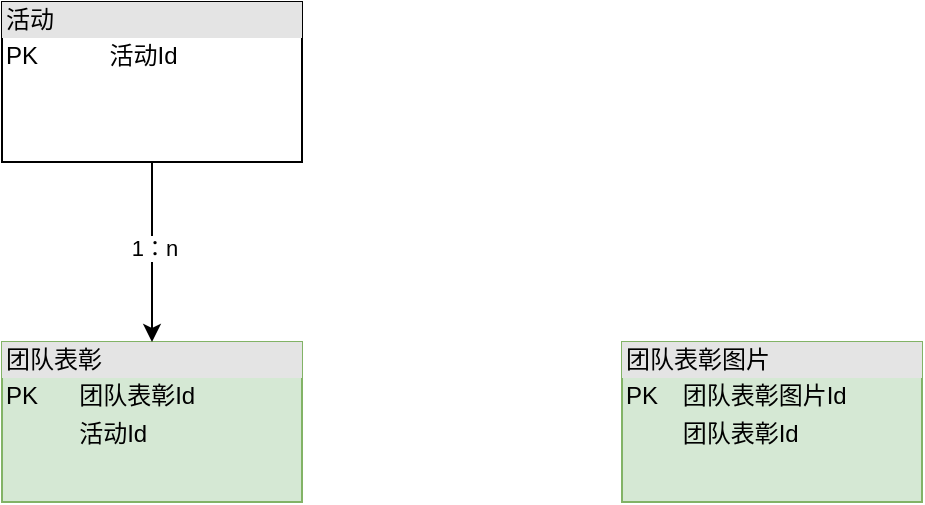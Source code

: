 <mxfile version="21.6.5" type="github">
  <diagram name="第 1 页" id="uQnc2c0iIG_h71mx5ojg">
    <mxGraphModel dx="1050" dy="580" grid="1" gridSize="10" guides="1" tooltips="1" connect="1" arrows="1" fold="1" page="1" pageScale="1" pageWidth="300000" pageHeight="30000" math="0" shadow="0">
      <root>
        <mxCell id="0" />
        <mxCell id="1" parent="0" />
        <mxCell id="PS2yi4pKl5YuFN-2JHLJ-3" value="&lt;div style=&quot;box-sizing:border-box;width:100%;background:#e4e4e4;padding:2px;&quot;&gt;团队表彰&lt;/div&gt;&lt;table style=&quot;width:100%;font-size:1em;&quot; cellpadding=&quot;2&quot; cellspacing=&quot;0&quot;&gt;&lt;tbody&gt;&lt;tr&gt;&lt;td&gt;PK&lt;/td&gt;&lt;td&gt;团队表彰Id&lt;/td&gt;&lt;/tr&gt;&lt;tr&gt;&lt;td&gt;&lt;/td&gt;&lt;td&gt;活动Id&lt;/td&gt;&lt;/tr&gt;&lt;tr&gt;&lt;td&gt;&lt;/td&gt;&lt;td&gt;&lt;br&gt;&lt;/td&gt;&lt;/tr&gt;&lt;/tbody&gt;&lt;/table&gt;" style="verticalAlign=top;align=left;overflow=fill;html=1;whiteSpace=wrap;fillColor=#d5e8d4;strokeColor=#82b366;" vertex="1" parent="1">
          <mxGeometry x="210" y="250" width="150" height="80" as="geometry" />
        </mxCell>
        <mxCell id="PS2yi4pKl5YuFN-2JHLJ-4" value="&lt;div style=&quot;box-sizing:border-box;width:100%;background:#e4e4e4;padding:2px;&quot;&gt;团队表彰图片&lt;/div&gt;&lt;table style=&quot;width:100%;font-size:1em;&quot; cellpadding=&quot;2&quot; cellspacing=&quot;0&quot;&gt;&lt;tbody&gt;&lt;tr&gt;&lt;td&gt;PK&lt;/td&gt;&lt;td&gt;团队表彰图片Id&lt;/td&gt;&lt;/tr&gt;&lt;tr&gt;&lt;td&gt;&lt;/td&gt;&lt;td&gt;团队表彰Id&lt;/td&gt;&lt;/tr&gt;&lt;tr&gt;&lt;td&gt;&lt;/td&gt;&lt;td&gt;&lt;br&gt;&lt;/td&gt;&lt;/tr&gt;&lt;/tbody&gt;&lt;/table&gt;" style="verticalAlign=top;align=left;overflow=fill;html=1;whiteSpace=wrap;fillColor=#d5e8d4;strokeColor=#82b366;" vertex="1" parent="1">
          <mxGeometry x="520" y="250" width="150" height="80" as="geometry" />
        </mxCell>
        <mxCell id="PS2yi4pKl5YuFN-2JHLJ-6" style="edgeStyle=orthogonalEdgeStyle;rounded=0;orthogonalLoop=1;jettySize=auto;html=1;" edge="1" parent="1" source="PS2yi4pKl5YuFN-2JHLJ-5" target="PS2yi4pKl5YuFN-2JHLJ-3">
          <mxGeometry relative="1" as="geometry" />
        </mxCell>
        <mxCell id="PS2yi4pKl5YuFN-2JHLJ-7" value="1：n" style="edgeLabel;html=1;align=center;verticalAlign=middle;resizable=0;points=[];" vertex="1" connectable="0" parent="PS2yi4pKl5YuFN-2JHLJ-6">
          <mxGeometry x="-0.049" y="1" relative="1" as="geometry">
            <mxPoint as="offset" />
          </mxGeometry>
        </mxCell>
        <mxCell id="PS2yi4pKl5YuFN-2JHLJ-5" value="&lt;div style=&quot;box-sizing:border-box;width:100%;background:#e4e4e4;padding:2px;&quot;&gt;活动&lt;/div&gt;&lt;table style=&quot;width:100%;font-size:1em;&quot; cellpadding=&quot;2&quot; cellspacing=&quot;0&quot;&gt;&lt;tbody&gt;&lt;tr&gt;&lt;td&gt;PK&lt;/td&gt;&lt;td&gt;活动Id&lt;/td&gt;&lt;/tr&gt;&lt;tr&gt;&lt;td&gt;&lt;/td&gt;&lt;td&gt;&lt;br&gt;&lt;/td&gt;&lt;/tr&gt;&lt;tr&gt;&lt;td&gt;&lt;/td&gt;&lt;td&gt;&lt;br&gt;&lt;/td&gt;&lt;/tr&gt;&lt;/tbody&gt;&lt;/table&gt;" style="verticalAlign=top;align=left;overflow=fill;html=1;whiteSpace=wrap;" vertex="1" parent="1">
          <mxGeometry x="210" y="80" width="150" height="80" as="geometry" />
        </mxCell>
      </root>
    </mxGraphModel>
  </diagram>
</mxfile>
